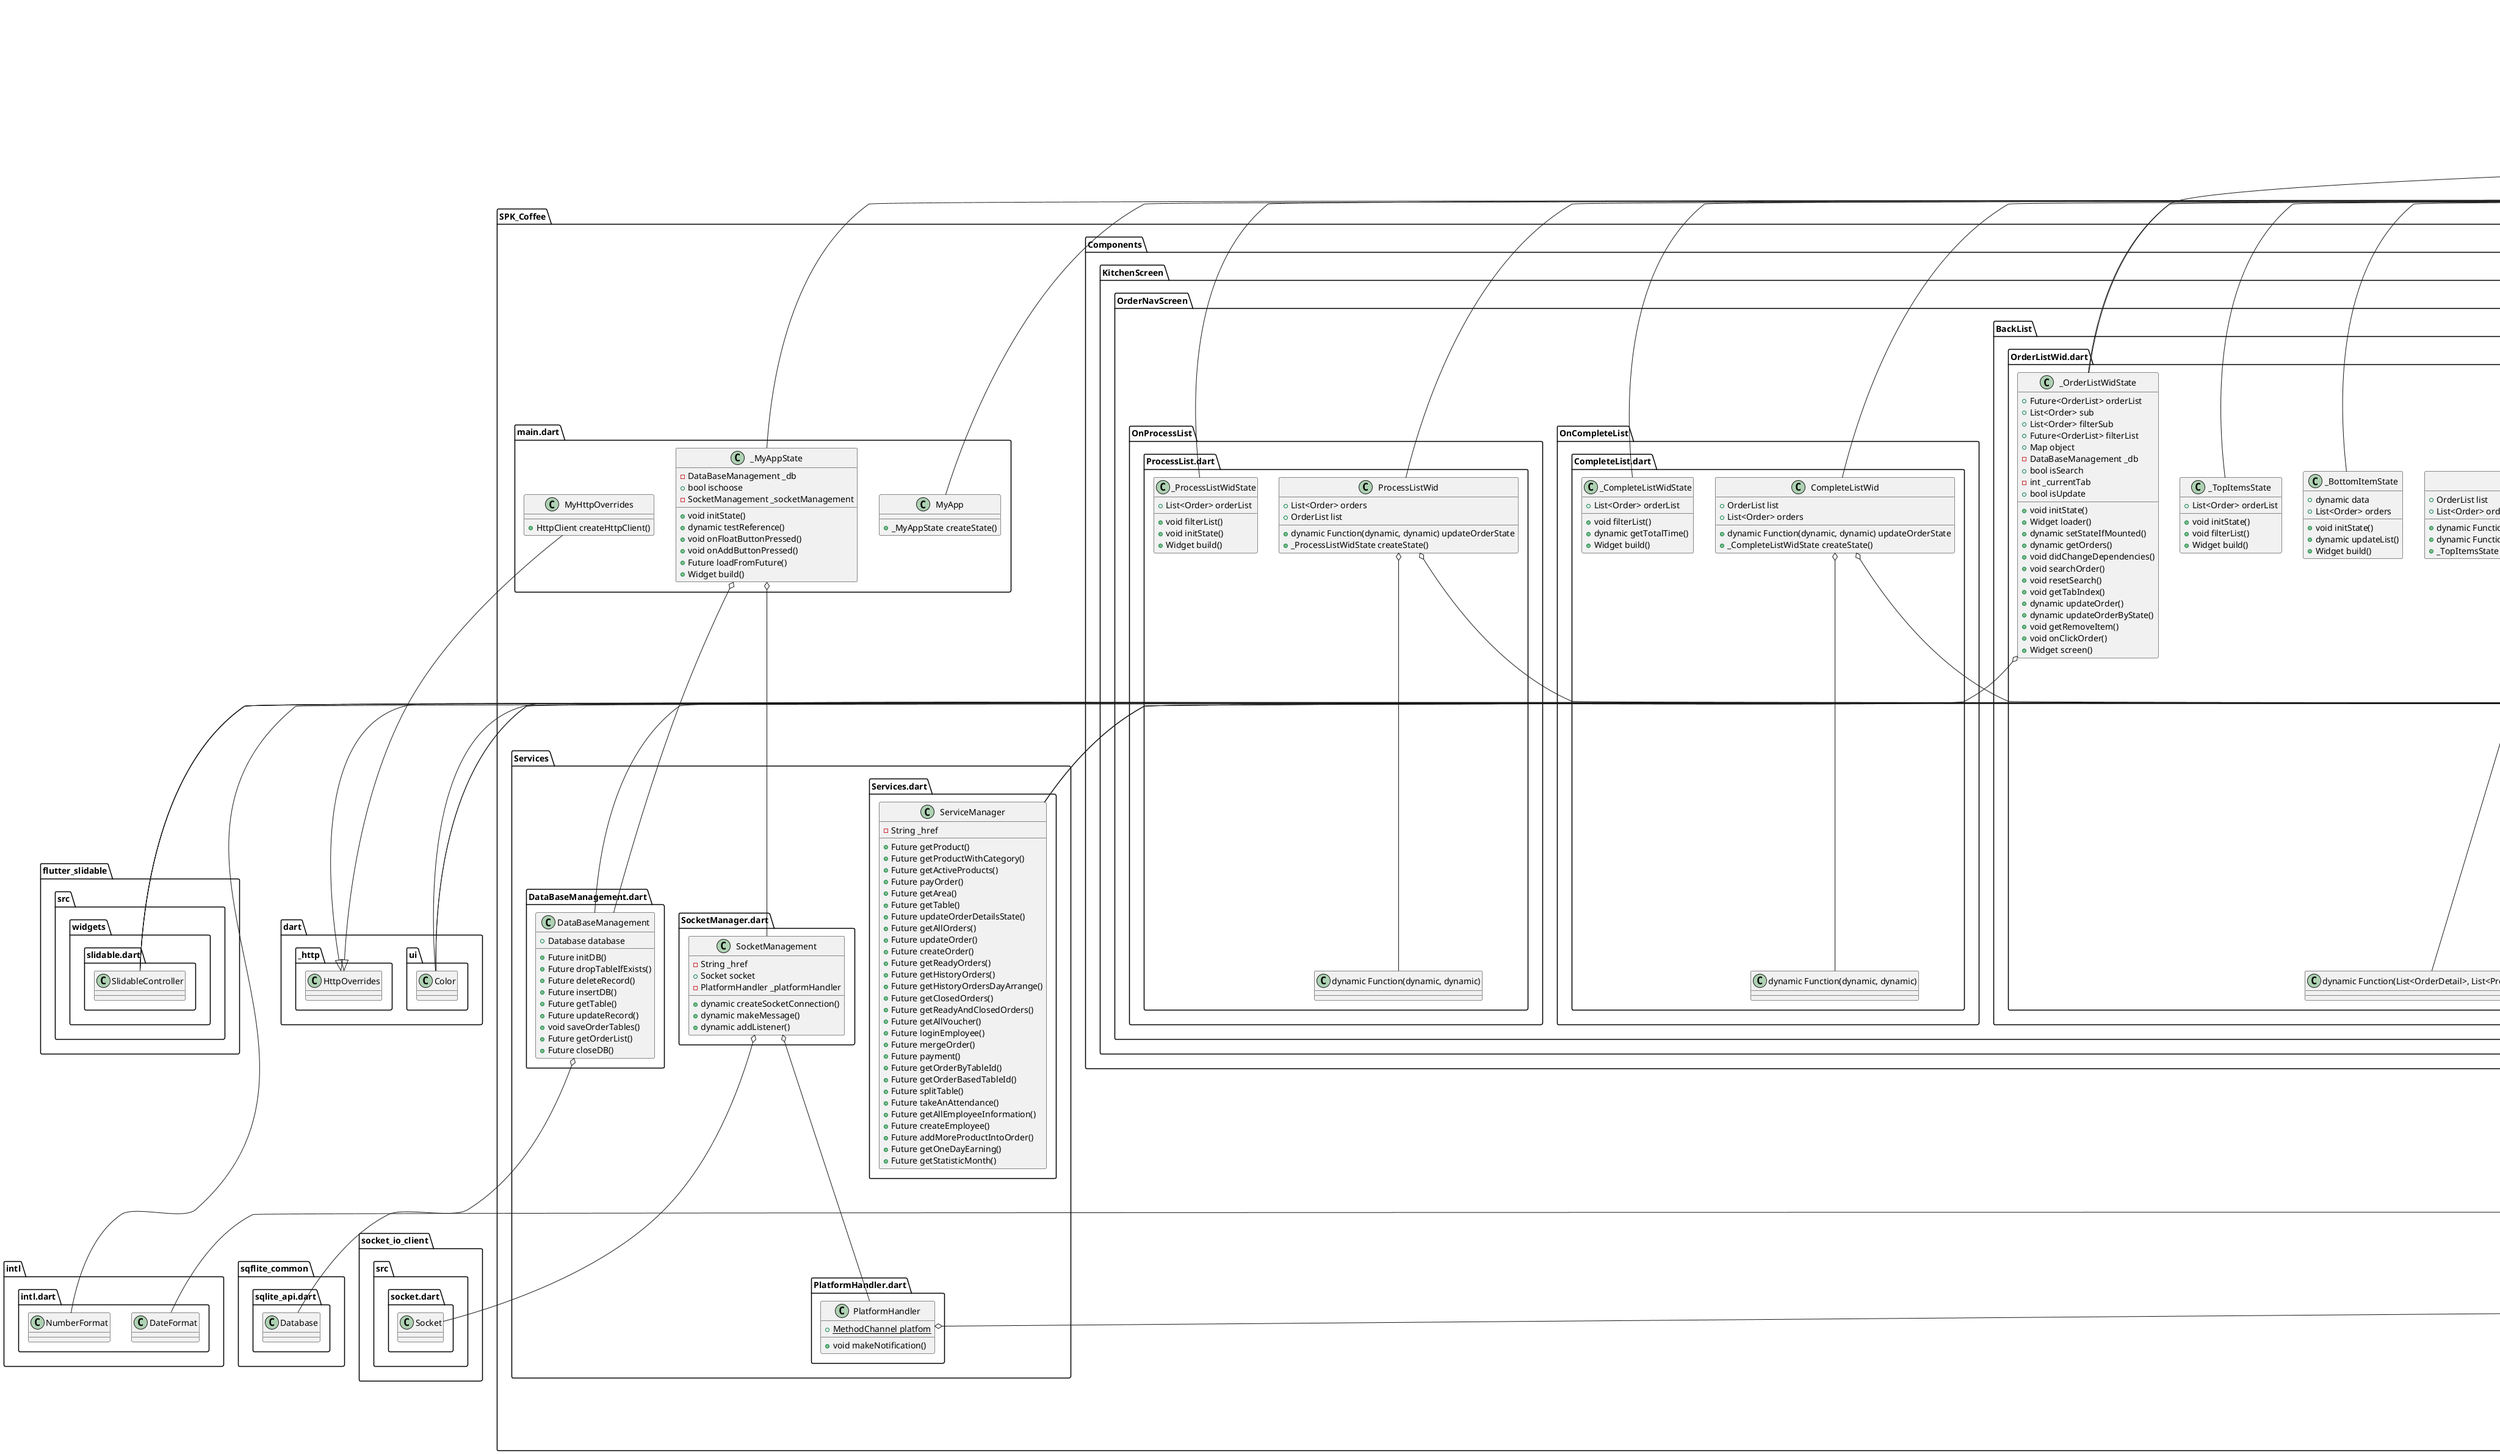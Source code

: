 @startuml
set namespaceSeparator ::

class "SPK_Coffee::Components::Hamberger::Hamberger.dart::Hamberger" {
  +_HambergerState createState()
}

"flutter::src::widgets::framework.dart::StatefulWidget" <|-- "SPK_Coffee::Components::Hamberger::Hamberger.dart::Hamberger"

class "SPK_Coffee::Components::Hamberger::Hamberger.dart::_HambergerState" {
  -Future<SharedPreferences> _prefsaaa
  +bool isTaking
  +Future getName()
  +Widget build()
}

"flutter::src::widgets::framework.dart::State<T>" <|-- "SPK_Coffee::Components::Hamberger::Hamberger.dart::_HambergerState"

class "SPK_Coffee::Components::HomeScreen::DashBoard.dart::DashBoard" {
  +_DashBoardState createState()
}

"flutter::src::widgets::framework.dart::StatefulWidget" <|-- "SPK_Coffee::Components::HomeScreen::DashBoard.dart::DashBoard"

class "SPK_Coffee::Components::HomeScreen::DashBoard.dart::_DashBoardState" {
  +Future getRole()
  +void initState()
  +Widget build()
}

"flutter::src::widgets::framework.dart::State<T>" <|-- "SPK_Coffee::Components::HomeScreen::DashBoard.dart::_DashBoardState"

class "SPK_Coffee::Components::HomeScreen::MainHomeScreen.dart::MainHomeScreen" {
  +Function onFloatButtonPressed
  +Function onAddButtonPressed
  +_MainHomeScreenState createState()
}

"flutter::src::widgets::framework.dart::StatefulWidget" <|-- "SPK_Coffee::Components::HomeScreen::MainHomeScreen.dart::MainHomeScreen"

class "SPK_Coffee::Components::HomeScreen::MainHomeScreen.dart::_MainHomeScreenState" {
  +double height
  +void initState()
  +Widget build()
}

"flutter::src::widgets::framework.dart::State<T>" <|-- "SPK_Coffee::Components::HomeScreen::MainHomeScreen.dart::_MainHomeScreenState"

class "SPK_Coffee::Components::KitchenScreen::DishNavScreen::DishList.dart::DishList" {
  +dynamic Function(Function) getSortScreen
  +_DishListState createState()
}

"SPK_Coffee::Components::KitchenScreen::DishNavScreen::DishList.dart::DishList" o-- "SPK_Coffee::Components::KitchenScreen::DishNavScreen::DishList.dart::dynamic Function(Function)"
"flutter::src::widgets::framework.dart::StatefulWidget" <|-- "SPK_Coffee::Components::KitchenScreen::DishNavScreen::DishList.dart::DishList"

class "SPK_Coffee::Components::KitchenScreen::DishNavScreen::DishList.dart::_DishListState" {
  +SlidableController slidableController
  +bool isSort
  +Future<OrderList> orderList
  +int popUpValue
  +OrderList saveInstanceOrderList
  +List<Widget> title
  +void setProcessState()
  +void getAllOrder()
  +void buildSnackBar()
  +Future changeStateOrderDetails()
  +dynamic changeSortScreen()
  +dynamic setStateIfMounted()
  +void didChangeDependencies()
  +Map getProductNameAndDuration()
  +void initState()
  +Widget loader()
  +Widget customPopMenuBtn()
  +dynamic onSortPressed()
  +Widget screen()
}

"SPK_Coffee::Components::KitchenScreen::DishNavScreen::DishList.dart::_DishListState" o-- "flutter_slidable::src::widgets::slidable.dart::SlidableController"
"SPK_Coffee::Components::KitchenScreen::DishNavScreen::DishList.dart::_DishListState" o-- "SPK_Coffee::Models::OrderList.dart::OrderList"
"flutter::src::widgets::framework.dart::State<T>" <|-- "SPK_Coffee::Components::KitchenScreen::DishNavScreen::DishList.dart::_DishListState"
"screen_loader::screen_loader.dart::ScreenLoader<T>" <|-- "SPK_Coffee::Components::KitchenScreen::DishNavScreen::DishList.dart::_DishListState"

class "SPK_Coffee::Components::KitchenScreen::DishNavScreen::DishList.dart::OrderDtProWid" {
  +SlidableController slidableController
  +Order order
  +Map productInfo
  +int index
  +dynamic Function(dynamic, dynamic) changeStateOrderDetails
  +dynamic totalProcessTime
  +_OrderDtProWidState createState()
}

"SPK_Coffee::Components::KitchenScreen::DishNavScreen::DishList.dart::OrderDtProWid" o-- "flutter_slidable::src::widgets::slidable.dart::SlidableController"
"SPK_Coffee::Components::KitchenScreen::DishNavScreen::DishList.dart::OrderDtProWid" o-- "SPK_Coffee::Models::Order.dart::Order"
"SPK_Coffee::Components::KitchenScreen::DishNavScreen::DishList.dart::OrderDtProWid" o-- "SPK_Coffee::Components::KitchenScreen::DishNavScreen::DishList.dart::dynamic Function(dynamic, dynamic)"
"flutter::src::widgets::framework.dart::StatefulWidget" <|-- "SPK_Coffee::Components::KitchenScreen::DishNavScreen::DishList.dart::OrderDtProWid"

class "SPK_Coffee::Components::KitchenScreen::DishNavScreen::DishList.dart::_OrderDtProWidState" {
  +Color processColors
  +void initState()
  +Widget build()
}

"SPK_Coffee::Components::KitchenScreen::DishNavScreen::DishList.dart::_OrderDtProWidState" o-- "dart::ui::Color"
"flutter::src::widgets::framework.dart::State<T>" <|-- "SPK_Coffee::Components::KitchenScreen::DishNavScreen::DishList.dart::_OrderDtProWidState"

class "SPK_Coffee::Components::KitchenScreen::DishNavScreen::Sorts::SortByDuration.dart::DurationSortWid" {
  +List<Order> orders
  +OrderList orderList
  +dynamic Function(dynamic, dynamic) changeStateOrderDetails
  +dynamic Function(OrderList, dynamic) getProductNameAndDuration
  +_DurationSortWidState createState()
}

"SPK_Coffee::Components::KitchenScreen::DishNavScreen::Sorts::SortByDuration.dart::DurationSortWid" o-- "SPK_Coffee::Models::OrderList.dart::OrderList"
"SPK_Coffee::Components::KitchenScreen::DishNavScreen::Sorts::SortByDuration.dart::DurationSortWid" o-- "SPK_Coffee::Components::KitchenScreen::DishNavScreen::Sorts::SortByDuration.dart::dynamic Function(dynamic, dynamic)"
"SPK_Coffee::Components::KitchenScreen::DishNavScreen::Sorts::SortByDuration.dart::DurationSortWid" o-- "SPK_Coffee::Components::KitchenScreen::DishNavScreen::Sorts::SortByDuration.dart::dynamic Function(OrderList, dynamic)"
"flutter::src::widgets::framework.dart::StatefulWidget" <|-- "SPK_Coffee::Components::KitchenScreen::DishNavScreen::Sorts::SortByDuration.dart::DurationSortWid"

class "SPK_Coffee::Components::KitchenScreen::DishNavScreen::Sorts::SortByDuration.dart::_DurationSortWidState" {
  +SlidableController slidableController
  +OrderList orderList
  +List<Order> orders
  +List<OrderDetail> details
  +List<Map> fullOrderInfList
  +void initState()
  +void autoSortDuration()
  +Widget screen()
}

"SPK_Coffee::Components::KitchenScreen::DishNavScreen::Sorts::SortByDuration.dart::_DurationSortWidState" o-- "flutter_slidable::src::widgets::slidable.dart::SlidableController"
"SPK_Coffee::Components::KitchenScreen::DishNavScreen::Sorts::SortByDuration.dart::_DurationSortWidState" o-- "SPK_Coffee::Models::OrderList.dart::OrderList"
"flutter::src::widgets::framework.dart::State<T>" <|-- "SPK_Coffee::Components::KitchenScreen::DishNavScreen::Sorts::SortByDuration.dart::_DurationSortWidState"
"screen_loader::screen_loader.dart::ScreenLoader<T>" <|-- "SPK_Coffee::Components::KitchenScreen::DishNavScreen::Sorts::SortByDuration.dart::_DurationSortWidState"

class "SPK_Coffee::Components::KitchenScreen::DishNavScreen::Sorts::SortByDuration.dart::OnlyDetailProductWid" {
  +int index
  +Map productInfo
  +OrderDetail detail
  +SlidableController slidableController
  +dynamic Function(dynamic, dynamic) changeStateOrderDetails
  +dynamic totalProcessTime
  +_OnlyDetailProductWidState createState()
}

"SPK_Coffee::Components::KitchenScreen::DishNavScreen::Sorts::SortByDuration.dart::OnlyDetailProductWid" o-- "SPK_Coffee::Models::OrderDetail.dart::OrderDetail"
"SPK_Coffee::Components::KitchenScreen::DishNavScreen::Sorts::SortByDuration.dart::OnlyDetailProductWid" o-- "flutter_slidable::src::widgets::slidable.dart::SlidableController"
"SPK_Coffee::Components::KitchenScreen::DishNavScreen::Sorts::SortByDuration.dart::OnlyDetailProductWid" o-- "SPK_Coffee::Components::KitchenScreen::DishNavScreen::Sorts::SortByDuration.dart::dynamic Function(dynamic, dynamic)"
"flutter::src::widgets::framework.dart::StatefulWidget" <|-- "SPK_Coffee::Components::KitchenScreen::DishNavScreen::Sorts::SortByDuration.dart::OnlyDetailProductWid"

class "SPK_Coffee::Components::KitchenScreen::DishNavScreen::Sorts::SortByDuration.dart::_OnlyDetailProductWidState" {
  +Color processColors
  +void initState()
  +Widget build()
}

"SPK_Coffee::Components::KitchenScreen::DishNavScreen::Sorts::SortByDuration.dart::_OnlyDetailProductWidState" o-- "dart::ui::Color"
"flutter::src::widgets::framework.dart::State<T>" <|-- "SPK_Coffee::Components::KitchenScreen::DishNavScreen::Sorts::SortByDuration.dart::_OnlyDetailProductWidState"

class "SPK_Coffee::Components::KitchenScreen::MainKitChenScreen.dart::MainKitchenScreen" {
  +_MainKitchenScreenState createState()
}

"flutter::src::widgets::framework.dart::StatefulWidget" <|-- "SPK_Coffee::Components::KitchenScreen::MainKitChenScreen.dart::MainKitchenScreen"

class "SPK_Coffee::Components::KitchenScreen::MainKitChenScreen.dart::_MainKitchenScreenState" {
  +List titles
  +bool isSearch
  +bool sortMode
  +int currentTitle
  +int currPage
  +OrderList orderList
  -Widget _page
  +null getSortScreen()
  +Widget loader()
  +dynamic getFullOrder()
  +void initState()
  +Widget searchBox()
  -void _handleNavigationChange()
  +Widget screen()
}

"SPK_Coffee::Components::KitchenScreen::MainKitChenScreen.dart::_MainKitchenScreenState" o-- "SPK_Coffee::Models::OrderList.dart::OrderList"
"SPK_Coffee::Components::KitchenScreen::MainKitChenScreen.dart::_MainKitchenScreenState" o-- "flutter::src::widgets::framework.dart::Widget"
"flutter::src::widgets::framework.dart::State<T>" <|-- "SPK_Coffee::Components::KitchenScreen::MainKitChenScreen.dart::_MainKitchenScreenState"
"screen_loader::screen_loader.dart::ScreenLoader<T>" <|-- "SPK_Coffee::Components::KitchenScreen::MainKitChenScreen.dart::_MainKitchenScreenState"

class "SPK_Coffee::Components::KitchenScreen::OrderNavScreen::BackList::OrderDetail.dart::OrderDetailWid" {
  +OrderDetail detail
  +List<ProductsInfo> productsInfo
  +dynamic getProductInfo()
  +Widget build()
}

"SPK_Coffee::Components::KitchenScreen::OrderNavScreen::BackList::OrderDetail.dart::OrderDetailWid" o-- "SPK_Coffee::Models::OrderDetail.dart::OrderDetail"
"flutter::src::widgets::framework.dart::StatelessWidget" <|-- "SPK_Coffee::Components::KitchenScreen::OrderNavScreen::BackList::OrderDetail.dart::OrderDetailWid"

class "SPK_Coffee::Components::KitchenScreen::OrderNavScreen::BackList::OrderItem.dart::OrderItem" {
  +Order details
  +OrderTable orderTable
  +List<ProductsInfo> productInfo
  +dynamic Function(List<OrderDetail>, List<ProductsInfo>) popDetails
  +dynamic Function(Order) getRemoveItem
  +_OrderItemState createState()
}

"SPK_Coffee::Components::KitchenScreen::OrderNavScreen::BackList::OrderItem.dart::OrderItem" o-- "SPK_Coffee::Models::Order.dart::Order"
"SPK_Coffee::Components::KitchenScreen::OrderNavScreen::BackList::OrderItem.dart::OrderItem" o-- "SPK_Coffee::Models::Order.dart::OrderTable"
"SPK_Coffee::Components::KitchenScreen::OrderNavScreen::BackList::OrderItem.dart::OrderItem" o-- "SPK_Coffee::Components::KitchenScreen::OrderNavScreen::BackList::OrderItem.dart::dynamic Function(List<OrderDetail>, List<ProductsInfo>)"
"SPK_Coffee::Components::KitchenScreen::OrderNavScreen::BackList::OrderItem.dart::OrderItem" o-- "SPK_Coffee::Components::KitchenScreen::OrderNavScreen::BackList::OrderItem.dart::dynamic Function(Order)"
"flutter::src::widgets::framework.dart::StatefulWidget" <|-- "SPK_Coffee::Components::KitchenScreen::OrderNavScreen::BackList::OrderItem.dart::OrderItem"

class "SPK_Coffee::Components::KitchenScreen::OrderNavScreen::BackList::OrderItem.dart::_OrderItemState" {
  -bool _isHaveTable
  +void initState()
  +Widget build()
}

"flutter::src::widgets::framework.dart::State<T>" <|-- "SPK_Coffee::Components::KitchenScreen::OrderNavScreen::BackList::OrderItem.dart::_OrderItemState"

class "SPK_Coffee::Components::KitchenScreen::OrderNavScreen::BackList::OrderListWid.dart::OrderListWid" {
  +_OrderListWidState createState()
}

"flutter::src::widgets::framework.dart::StatefulWidget" <|-- "SPK_Coffee::Components::KitchenScreen::OrderNavScreen::BackList::OrderListWid.dart::OrderListWid"

class "SPK_Coffee::Components::KitchenScreen::OrderNavScreen::BackList::OrderListWid.dart::_OrderListWidState" {
  +Future<OrderList> orderList
  +List<Order> sub
  +List<Order> filterSub
  +Future<OrderList> filterList
  +Map object
  -DataBaseManagement _db
  +bool isSearch
  -int _currentTab
  +bool isUpdate
  +void initState()
  +Widget loader()
  +dynamic setStateIfMounted()
  +dynamic getOrders()
  +void didChangeDependencies()
  +void searchOrder()
  +void resetSearch()
  +void getTabIndex()
  +dynamic updateOrder()
  +dynamic updateOrderByState()
  +void getRemoveItem()
  +void onClickOrder()
  +Widget screen()
}

"SPK_Coffee::Components::KitchenScreen::OrderNavScreen::BackList::OrderListWid.dart::_OrderListWidState" o-- "SPK_Coffee::Services::DataBaseManagement.dart::DataBaseManagement"
"flutter::src::widgets::framework.dart::State<T>" <|-- "SPK_Coffee::Components::KitchenScreen::OrderNavScreen::BackList::OrderListWid.dart::_OrderListWidState"
"screen_loader::screen_loader.dart::ScreenLoader<T>" <|-- "SPK_Coffee::Components::KitchenScreen::OrderNavScreen::BackList::OrderListWid.dart::_OrderListWidState"

class "SPK_Coffee::Components::KitchenScreen::OrderNavScreen::BackList::OrderListWid.dart::TopItems" {
  +OrderList list
  +List<Order> orders
  +dynamic Function(Order) getRemoveItem
  +dynamic Function(List<OrderDetail>, List<ProductsInfo>) popDetails
  +_TopItemsState createState()
}

"SPK_Coffee::Components::KitchenScreen::OrderNavScreen::BackList::OrderListWid.dart::TopItems" o-- "SPK_Coffee::Models::OrderList.dart::OrderList"
"SPK_Coffee::Components::KitchenScreen::OrderNavScreen::BackList::OrderListWid.dart::TopItems" o-- "SPK_Coffee::Components::KitchenScreen::OrderNavScreen::BackList::OrderListWid.dart::dynamic Function(Order)"
"SPK_Coffee::Components::KitchenScreen::OrderNavScreen::BackList::OrderListWid.dart::TopItems" o-- "SPK_Coffee::Components::KitchenScreen::OrderNavScreen::BackList::OrderListWid.dart::dynamic Function(List<OrderDetail>, List<ProductsInfo>)"
"flutter::src::widgets::framework.dart::StatefulWidget" <|-- "SPK_Coffee::Components::KitchenScreen::OrderNavScreen::BackList::OrderListWid.dart::TopItems"

class "SPK_Coffee::Components::KitchenScreen::OrderNavScreen::BackList::OrderListWid.dart::_TopItemsState" {
  +List<Order> orderList
  +void initState()
  +void filterList()
  +Widget build()
}

"flutter::src::widgets::framework.dart::State<T>" <|-- "SPK_Coffee::Components::KitchenScreen::OrderNavScreen::BackList::OrderListWid.dart::_TopItemsState"

class "SPK_Coffee::Components::KitchenScreen::OrderNavScreen::BackList::OrderListWid.dart::BottomItem" {
  +dynamic Function(int) getTabIndex
  +OrderList orderList
  +List<Order> orders
  +dynamic Function(dynamic, dynamic) updateOrderState
  +_BottomItemState createState()
}

"SPK_Coffee::Components::KitchenScreen::OrderNavScreen::BackList::OrderListWid.dart::BottomItem" o-- "SPK_Coffee::Components::KitchenScreen::OrderNavScreen::BackList::OrderListWid.dart::dynamic Function(int)"
"SPK_Coffee::Components::KitchenScreen::OrderNavScreen::BackList::OrderListWid.dart::BottomItem" o-- "SPK_Coffee::Models::OrderList.dart::OrderList"
"SPK_Coffee::Components::KitchenScreen::OrderNavScreen::BackList::OrderListWid.dart::BottomItem" o-- "SPK_Coffee::Components::KitchenScreen::OrderNavScreen::BackList::OrderListWid.dart::dynamic Function(dynamic, dynamic)"
"flutter::src::widgets::framework.dart::StatefulWidget" <|-- "SPK_Coffee::Components::KitchenScreen::OrderNavScreen::BackList::OrderListWid.dart::BottomItem"

class "SPK_Coffee::Components::KitchenScreen::OrderNavScreen::BackList::OrderListWid.dart::_BottomItemState" {
  +dynamic data
  +List<Order> orders
  +void initState()
  +dynamic updateList()
  +Widget build()
}

"flutter::src::widgets::framework.dart::State<T>" <|-- "SPK_Coffee::Components::KitchenScreen::OrderNavScreen::BackList::OrderListWid.dart::_BottomItemState"

class "SPK_Coffee::Components::KitchenScreen::OrderNavScreen::OnCompleteList::CompleteList.dart::CompleteListWid" {
  +OrderList list
  +List<Order> orders
  +dynamic Function(dynamic, dynamic) updateOrderState
  +_CompleteListWidState createState()
}

"SPK_Coffee::Components::KitchenScreen::OrderNavScreen::OnCompleteList::CompleteList.dart::CompleteListWid" o-- "SPK_Coffee::Models::OrderList.dart::OrderList"
"SPK_Coffee::Components::KitchenScreen::OrderNavScreen::OnCompleteList::CompleteList.dart::CompleteListWid" o-- "SPK_Coffee::Components::KitchenScreen::OrderNavScreen::OnCompleteList::CompleteList.dart::dynamic Function(dynamic, dynamic)"
"flutter::src::widgets::framework.dart::StatefulWidget" <|-- "SPK_Coffee::Components::KitchenScreen::OrderNavScreen::OnCompleteList::CompleteList.dart::CompleteListWid"

class "SPK_Coffee::Components::KitchenScreen::OrderNavScreen::OnCompleteList::CompleteList.dart::_CompleteListWidState" {
  +List<Order> orderList
  +void filterList()
  +dynamic getTotalTime()
  +Widget build()
}

"flutter::src::widgets::framework.dart::State<T>" <|-- "SPK_Coffee::Components::KitchenScreen::OrderNavScreen::OnCompleteList::CompleteList.dart::_CompleteListWidState"

class "SPK_Coffee::Components::KitchenScreen::OrderNavScreen::OnProcessList::ProcessList.dart::ProcessListWid" {
  +List<Order> orders
  +OrderList list
  +dynamic Function(dynamic, dynamic) updateOrderState
  +_ProcessListWidState createState()
}

"SPK_Coffee::Components::KitchenScreen::OrderNavScreen::OnProcessList::ProcessList.dart::ProcessListWid" o-- "SPK_Coffee::Models::OrderList.dart::OrderList"
"SPK_Coffee::Components::KitchenScreen::OrderNavScreen::OnProcessList::ProcessList.dart::ProcessListWid" o-- "SPK_Coffee::Components::KitchenScreen::OrderNavScreen::OnProcessList::ProcessList.dart::dynamic Function(dynamic, dynamic)"
"flutter::src::widgets::framework.dart::StatefulWidget" <|-- "SPK_Coffee::Components::KitchenScreen::OrderNavScreen::OnProcessList::ProcessList.dart::ProcessListWid"

class "SPK_Coffee::Components::KitchenScreen::OrderNavScreen::OnProcessList::ProcessList.dart::_ProcessListWidState" {
  +List<Order> orderList
  +void filterList()
  +void initState()
  +Widget build()
}

"flutter::src::widgets::framework.dart::State<T>" <|-- "SPK_Coffee::Components::KitchenScreen::OrderNavScreen::OnProcessList::ProcessList.dart::_ProcessListWidState"

class "SPK_Coffee::Components::LoginScreen::Background.dart::Background" {
  +_BackgroundState createState()
}

"flutter::src::widgets::framework.dart::StatefulWidget" <|-- "SPK_Coffee::Components::LoginScreen::Background.dart::Background"

class "SPK_Coffee::Components::LoginScreen::Background.dart::_BackgroundState" {
  +Widget build()
}

"flutter::src::widgets::framework.dart::State<T>" <|-- "SPK_Coffee::Components::LoginScreen::Background.dart::_BackgroundState"

class "SPK_Coffee::Components::LoginScreen::Background.dart::WavyHeader" {
  +Widget build()
}

"flutter::src::widgets::framework.dart::StatelessWidget" <|-- "SPK_Coffee::Components::LoginScreen::Background.dart::WavyHeader"

class "SPK_Coffee::Components::LoginScreen::Background.dart::WavyFooter" {
  +Widget build()
}

"flutter::src::widgets::framework.dart::StatelessWidget" <|-- "SPK_Coffee::Components::LoginScreen::Background.dart::WavyFooter"

class "SPK_Coffee::Components::LoginScreen::Background.dart::CirclePink" {
  +Widget build()
}

"flutter::src::widgets::framework.dart::StatelessWidget" <|-- "SPK_Coffee::Components::LoginScreen::Background.dart::CirclePink"

class "SPK_Coffee::Components::LoginScreen::Background.dart::CircleYellow" {
  +Widget build()
}

"flutter::src::widgets::framework.dart::StatelessWidget" <|-- "SPK_Coffee::Components::LoginScreen::Background.dart::CircleYellow"

class "SPK_Coffee::Components::LoginScreen::Background.dart::TopWaveClipper" {
  +Path getClip()
  +bool shouldReclip()
}

"flutter::src::rendering::proxy_box.dart::CustomClipper<T>" <|-- "SPK_Coffee::Components::LoginScreen::Background.dart::TopWaveClipper"

class "SPK_Coffee::Components::LoginScreen::Background.dart::FooterWaveClipper" {
  +Path getClip()
  +bool shouldReclip()
}

"flutter::src::rendering::proxy_box.dart::CustomClipper<T>" <|-- "SPK_Coffee::Components::LoginScreen::Background.dart::FooterWaveClipper"

class "SPK_Coffee::Components::LoginScreen::Background.dart::YellowCircleClipper" {
  +Rect getClip()
  +bool shouldReclip()
}

"flutter::src::rendering::proxy_box.dart::CustomClipper<T>" <|-- "SPK_Coffee::Components::LoginScreen::Background.dart::YellowCircleClipper"

class "SPK_Coffee::Components::LoginScreen::LoginScreen.dart::LoginScreen" {
  +dynamic title
  +_LoginScreenState createState()
}

"flutter::src::widgets::framework.dart::StatefulWidget" <|-- "SPK_Coffee::Components::LoginScreen::LoginScreen.dart::LoginScreen"

class "SPK_Coffee::Components::LoginScreen::LoginScreen.dart::_LoginScreenState" {
  +Widget build()
}

"flutter::src::widgets::framework.dart::State<T>" <|-- "SPK_Coffee::Components::LoginScreen::LoginScreen.dart::_LoginScreenState"

class "SPK_Coffee::Components::LoginScreen::LoginUi.dart::Login" {
  +_LoginState createState()
}

"flutter::src::widgets::framework.dart::StatefulWidget" <|-- "SPK_Coffee::Components::LoginScreen::LoginUi.dart::Login"

class "SPK_Coffee::Components::LoginScreen::LoginUi.dart::_LoginState" {
  +TextEditingController userName
  +TextEditingController passWord
  +Widget build()
}

"SPK_Coffee::Components::LoginScreen::LoginUi.dart::_LoginState" o-- "flutter::src::widgets::editable_text.dart::TextEditingController"
"flutter::src::widgets::framework.dart::State<T>" <|-- "SPK_Coffee::Components::LoginScreen::LoginUi.dart::_LoginState"

class "SPK_Coffee::Components::Manage::EmployeeListView.dart::EmployeeListView" {
  +_EmployeeListViewState createState()
}

"flutter::src::widgets::framework.dart::StatefulWidget" <|-- "SPK_Coffee::Components::Manage::EmployeeListView.dart::EmployeeListView"

class "SPK_Coffee::Components::Manage::EmployeeListView.dart::_EmployeeListViewState" {
  +Future getAllEmployeeInformation()
  +void initState()
  +Widget build()
}

"flutter::src::widgets::framework.dart::State<T>" <|-- "SPK_Coffee::Components::Manage::EmployeeListView.dart::_EmployeeListViewState"

class "SPK_Coffee::Components::Manage::EmployeeUI.dart::Employee" {
  +EmployeeInfo employeeInfo
  +Widget build()
}

"SPK_Coffee::Components::Manage::EmployeeUI.dart::Employee" o-- "SPK_Coffee::Models::ImployeeInformation.dart::EmployeeInfo"
"flutter::src::widgets::framework.dart::StatelessWidget" <|-- "SPK_Coffee::Components::Manage::EmployeeUI.dart::Employee"

class "SPK_Coffee::Components::Manage::ManageUserScreen.dart::ManageUserScreen" {
  +_ManageUserScreenState createState()
}

"flutter::src::widgets::framework.dart::StatefulWidget" <|-- "SPK_Coffee::Components::Manage::ManageUserScreen.dart::ManageUserScreen"

class "SPK_Coffee::Components::Manage::ManageUserScreen.dart::_ManageUserScreenState" {
  +Widget build()
}

"flutter::src::widgets::framework.dart::State<T>" <|-- "SPK_Coffee::Components::Manage::ManageUserScreen.dart::_ManageUserScreenState"

class "SPK_Coffee::Components::ServiceScreen::AreaScreen::AreaScreen.dart::MainServiceScreen" {
  +_MainServiceScreenState createState()
}

"flutter::src::widgets::framework.dart::StatefulWidget" <|-- "SPK_Coffee::Components::ServiceScreen::AreaScreen::AreaScreen.dart::MainServiceScreen"

class "SPK_Coffee::Components::ServiceScreen::AreaScreen::AreaScreen.dart::_MainServiceScreenState" {
  -ServiceManager _serviceManager
  +SeedData seedData
  -Future<List<CoffeeTable>> _tables
  -Future<List<Area>> _areas
  -Future<Order> _order
  -Animation<double> _animation
  -AnimationController _animationController
  +int seleteProductToMerge
  +bool isClickMenu
  +bool isMerge
  +bool isSplit
  +List<int> listTableToMerge
  +List getOrderOnTableCore
  +int tableCounter
  +bool isChange
  +int chooseArea
  +void initState()
  +Future getTable()
  +Future updatePropTable()
  +void setStateWhenHaveOrder()
  +void setStateArea()
  +Widget build()
}

"SPK_Coffee::Components::ServiceScreen::AreaScreen::AreaScreen.dart::_MainServiceScreenState" o-- "SPK_Coffee::Services::Services.dart::ServiceManager"
"SPK_Coffee::Components::ServiceScreen::AreaScreen::AreaScreen.dart::_MainServiceScreenState" o-- "SPK_Coffee::SeedData::Data.dart::SeedData"
"SPK_Coffee::Components::ServiceScreen::AreaScreen::AreaScreen.dart::_MainServiceScreenState" o-- "flutter::src::animation::animation.dart::Animation<double>"
"SPK_Coffee::Components::ServiceScreen::AreaScreen::AreaScreen.dart::_MainServiceScreenState" o-- "flutter::src::animation::animation_controller.dart::AnimationController"
"flutter::src::widgets::framework.dart::State<T>" <|-- "SPK_Coffee::Components::ServiceScreen::AreaScreen::AreaScreen.dart::_MainServiceScreenState"
"flutter::src::widgets::ticker_provider.dart::SingleTickerProviderStateMixin<T>" <|-- "SPK_Coffee::Components::ServiceScreen::AreaScreen::AreaScreen.dart::_MainServiceScreenState"

class "SPK_Coffee::Components::ServiceScreen::AreaScreen::TableComponent.dart::TableComponent" {
  +Future<List<CoffeeTable>> tables
  +List<int> listTableToMerge
  +int chooseArea
  +bool isMerge
  +Function setStateWhenHaveOrder
  +List getOrderOnTableCore
  +int tableCounter
  +bool isSplit
  +_TableComponentState createState()
}

"flutter::src::widgets::framework.dart::StatefulWidget" <|-- "SPK_Coffee::Components::ServiceScreen::AreaScreen::TableComponent.dart::TableComponent"

class "SPK_Coffee::Components::ServiceScreen::AreaScreen::TableComponent.dart::_TableComponentState" {
  +void setSateCounter()
  +Future getOrder()
  +Widget build()
}

"flutter::src::widgets::framework.dart::State<T>" <|-- "SPK_Coffee::Components::ServiceScreen::AreaScreen::TableComponent.dart::_TableComponentState"

class "SPK_Coffee::Components::ServiceScreen::AreaScreen::TableComponent.dart::TableWiget" {
  +CoffeeTable tableCoffee
  +int chooseArea
  +bool isMerge
  +Function function
  +int counter
  +List getOrderOnTableCore
  +bool isSplit
  +List<int> listTableToMerge
  +Function setStateWhenHaveOrder
  +_TableWigetState createState()
}

"SPK_Coffee::Components::ServiceScreen::AreaScreen::TableComponent.dart::TableWiget" o-- "SPK_Coffee::Models::CoffeeTable.dart::CoffeeTable"
"flutter::src::widgets::framework.dart::StatefulWidget" <|-- "SPK_Coffee::Components::ServiceScreen::AreaScreen::TableComponent.dart::TableWiget"

class "SPK_Coffee::Components::ServiceScreen::AreaScreen::TableComponent.dart::_TableWigetState" {
  -ServiceManager _serviceManager
  +Future<Order> order
  +bool selectedToMerge
  +bool tableMergeCore
  +bool selecttedSplit
  +void initState()
  +Widget build()
}

"SPK_Coffee::Components::ServiceScreen::AreaScreen::TableComponent.dart::_TableWigetState" o-- "SPK_Coffee::Services::Services.dart::ServiceManager"
"flutter::src::widgets::framework.dart::State<T>" <|-- "SPK_Coffee::Components::ServiceScreen::AreaScreen::TableComponent.dart::_TableWigetState"

class "SPK_Coffee::Components::ServiceScreen::OrderScreen::OrderScreen.dart::OrderScreen" {
  +dynamic orderId
  +CoffeeTable table
  +Function setStateWhenHaveOrder
  +_OrderScreenState createState()
}

"SPK_Coffee::Components::ServiceScreen::OrderScreen::OrderScreen.dart::OrderScreen" o-- "SPK_Coffee::Models::CoffeeTable.dart::CoffeeTable"
"flutter::src::widgets::framework.dart::StatefulWidget" <|-- "SPK_Coffee::Components::ServiceScreen::OrderScreen::OrderScreen.dart::OrderScreen"

class "SPK_Coffee::Components::ServiceScreen::OrderScreen::OrderScreen.dart::_OrderScreenState" {
  +bool isUpdateInCart
  +Future<Category> futureGetCategory
  +Future<ListProduct> listProductJson
  +TabController tabController
  +List<Products> listProduct
  +bool haveOrder
  +bool isOpenCart
  +bool isSearch
  +List<Products> listProductToSearch
  -Future<SharedPreferences> _prefs
  +TextEditingController searchProduct
  +bool isEmpty
  +bool isAddMoreProduct
  +int counter
  +ServiceManager serviceManager
  +void addOrderedProduct()
  -void _incrementCounter()
  -void _decrementCounter()
  +void updateAmountProduct()
  +void initState()
  +Widget build()
}

"SPK_Coffee::Components::ServiceScreen::OrderScreen::OrderScreen.dart::_OrderScreenState" o-- "flutter::src::material::tab_controller.dart::TabController"
"SPK_Coffee::Components::ServiceScreen::OrderScreen::OrderScreen.dart::_OrderScreenState" o-- "flutter::src::widgets::editable_text.dart::TextEditingController"
"SPK_Coffee::Components::ServiceScreen::OrderScreen::OrderScreen.dart::_OrderScreenState" o-- "SPK_Coffee::Services::Services.dart::ServiceManager"
"flutter::src::widgets::framework.dart::State<T>" <|-- "SPK_Coffee::Components::ServiceScreen::OrderScreen::OrderScreen.dart::_OrderScreenState"
"flutter::src::widgets::ticker_provider.dart::SingleTickerProviderStateMixin<T>" <|-- "SPK_Coffee::Components::ServiceScreen::OrderScreen::OrderScreen.dart::_OrderScreenState"

class "SPK_Coffee::Components::ServiceScreen::OrderScreen::ProductComponent.dart::ProductComponent" {
  +Products products
  +Function incrementCounter
  +Function decrementCounter
  +Function addProductToCart
  +dynamic isUpdateInCart
  +_ProductComponentState createState()
}

"SPK_Coffee::Components::ServiceScreen::OrderScreen::ProductComponent.dart::ProductComponent" o-- "SPK_Coffee::Models::Product.dart::Products"
"flutter::src::widgets::framework.dart::StatefulWidget" <|-- "SPK_Coffee::Components::ServiceScreen::OrderScreen::ProductComponent.dart::ProductComponent"

class "SPK_Coffee::Components::ServiceScreen::OrderScreen::ProductComponent.dart::_ProductComponentState" {
  +int productCounter
  +Products product
  +NumberFormat formatter
  +Widget build()
}

"SPK_Coffee::Components::ServiceScreen::OrderScreen::ProductComponent.dart::_ProductComponentState" o-- "SPK_Coffee::Models::Product.dart::Products"
"SPK_Coffee::Components::ServiceScreen::OrderScreen::ProductComponent.dart::_ProductComponentState" o-- "intl::intl.dart::NumberFormat"
"flutter::src::widgets::framework.dart::State<T>" <|-- "SPK_Coffee::Components::ServiceScreen::OrderScreen::ProductComponent.dart::_ProductComponentState"

class "SPK_Coffee::Components::ServiceScreen::OrderScreen::ProductInCartScreen.dart::ProductInCartScreen" {
  +CoffeeTable table
  +List<Products> listProduct
  +Function addProductToCart
  +Function setStateWhenHaveOrder
  +bool haveOrder
  +_ProductInCartScreenState createState()
}

"SPK_Coffee::Components::ServiceScreen::OrderScreen::ProductInCartScreen.dart::ProductInCartScreen" o-- "SPK_Coffee::Models::CoffeeTable.dart::CoffeeTable"
"flutter::src::widgets::framework.dart::StatefulWidget" <|-- "SPK_Coffee::Components::ServiceScreen::OrderScreen::ProductInCartScreen.dart::ProductInCartScreen"

class "SPK_Coffee::Components::ServiceScreen::OrderScreen::ProductInCartScreen.dart::_ProductInCartScreenState" {
  +bool isRemoveProduct
  +void updateListProductWhenRemove()
  +void setStateCalMoney()
  +dynamic callMoney()
  +void initState()
  +Widget build()
}

"flutter::src::widgets::framework.dart::State<T>" <|-- "SPK_Coffee::Components::ServiceScreen::OrderScreen::ProductInCartScreen.dart::_ProductInCartScreenState"

class "SPK_Coffee::Components::ServiceScreen::OrderScreen::ProductInCartScreen.dart::ProductListView" {
  +Products product
  +Function updateProductAmount
  +Function updateListProductWhenRemove
  +Function updateTotalMoney
  +bool haveOrder
  +_ProductListViewState createState()
}

"SPK_Coffee::Components::ServiceScreen::OrderScreen::ProductInCartScreen.dart::ProductListView" o-- "SPK_Coffee::Models::Product.dart::Products"
"flutter::src::widgets::framework.dart::StatefulWidget" <|-- "SPK_Coffee::Components::ServiceScreen::OrderScreen::ProductInCartScreen.dart::ProductListView"

class "SPK_Coffee::Components::ServiceScreen::OrderScreen::ProductInCartScreen.dart::_ProductListViewState" {
  +TextEditingController productAmount
  +dynamic calMoney()
  +void initState()
  +Widget build()
}

"SPK_Coffee::Components::ServiceScreen::OrderScreen::ProductInCartScreen.dart::_ProductListViewState" o-- "flutter::src::widgets::editable_text.dart::TextEditingController"
"flutter::src::widgets::framework.dart::State<T>" <|-- "SPK_Coffee::Components::ServiceScreen::OrderScreen::ProductInCartScreen.dart::_ProductListViewState"

class "SPK_Coffee::Components::ServiceScreen::PaymentScreen.dart::PaymentScreen" {
  +List<Products> listProduct
  +_PaymentScreenState createState()
}

"flutter::src::widgets::framework.dart::StatefulWidget" <|-- "SPK_Coffee::Components::ServiceScreen::PaymentScreen.dart::PaymentScreen"

class "SPK_Coffee::Components::ServiceScreen::PaymentScreen.dart::_PaymentScreenState" {
  +bool isClick
  +bool isCash
  +int total
  +TextEditingController textEditingController
  +void chooseOptionPayment()
  +void initState()
  +Widget build()
}

"SPK_Coffee::Components::ServiceScreen::PaymentScreen.dart::_PaymentScreenState" o-- "flutter::src::widgets::editable_text.dart::TextEditingController"
"flutter::src::widgets::framework.dart::State<T>" <|-- "SPK_Coffee::Components::ServiceScreen::PaymentScreen.dart::_PaymentScreenState"

class "SPK_Coffee::Components::StatisticScreen::CashScreen::CalculatePadWid.dart::CalculatePadWid" {
  +dynamic Function() getReadyOrders
  +_CalculatePadWidState createState()
}

"SPK_Coffee::Components::StatisticScreen::CashScreen::CalculatePadWid.dart::CalculatePadWid" o-- "SPK_Coffee::Components::StatisticScreen::CashScreen::CalculatePadWid.dart::dynamic Function()"
"flutter::src::widgets::framework.dart::StatefulWidget" <|-- "SPK_Coffee::Components::StatisticScreen::CashScreen::CalculatePadWid.dart::CalculatePadWid"

class "SPK_Coffee::Components::StatisticScreen::CashScreen::CalculatePadWid.dart::_CalculatePadWidState" {
  +Widget build()
}

"flutter::src::widgets::framework.dart::State<T>" <|-- "SPK_Coffee::Components::StatisticScreen::CashScreen::CalculatePadWid.dart::_CalculatePadWidState"

class "SPK_Coffee::Components::StatisticScreen::CashScreen::CalculatePadWid.dart::NumPadWid" {
  +_NumPadWidState createState()
}

"flutter::src::widgets::framework.dart::StatefulWidget" <|-- "SPK_Coffee::Components::StatisticScreen::CashScreen::CalculatePadWid.dart::NumPadWid"

class "SPK_Coffee::Components::StatisticScreen::CashScreen::CalculatePadWid.dart::_NumPadWidState" {
  +dynamic inputNum
  +RegExp regex
  +List numPad
  +bool isEquation()
  +void validateInput()
  +Widget build()
}

"flutter::src::widgets::framework.dart::State<T>" <|-- "SPK_Coffee::Components::StatisticScreen::CashScreen::CalculatePadWid.dart::_NumPadWidState"

class "SPK_Coffee::Components::StatisticScreen::CashScreen::CalculatePadWid.dart::PayWid" {
  +dynamic Function() getReadyOrders
  +_PayWidState createState()
}

"SPK_Coffee::Components::StatisticScreen::CashScreen::CalculatePadWid.dart::PayWid" o-- "SPK_Coffee::Components::StatisticScreen::CashScreen::CalculatePadWid.dart::dynamic Function()"
"flutter::src::widgets::framework.dart::StatefulWidget" <|-- "SPK_Coffee::Components::StatisticScreen::CashScreen::CalculatePadWid.dart::PayWid"

class "SPK_Coffee::Components::StatisticScreen::CashScreen::CalculatePadWid.dart::_PayWidState" {
  +dynamic dropDownValue
  +int currentDrop
  +void initState()
  +Voucher getCurrentVoucher()
  +Widget build()
}

"flutter::src::widgets::framework.dart::State<T>" <|-- "SPK_Coffee::Components::StatisticScreen::CashScreen::CalculatePadWid.dart::_PayWidState"

class "SPK_Coffee::Components::StatisticScreen::CashScreen::DisyplayScreen::DisplayDetailWid.dart::DisplayDetailWid" {
  +double maxWidth
  +double maxHeight
  +_DisplayDetailWidState createState()
}

"flutter::src::widgets::framework.dart::StatefulWidget" <|-- "SPK_Coffee::Components::StatisticScreen::CashScreen::DisyplayScreen::DisplayDetailWid.dart::DisplayDetailWid"

class "SPK_Coffee::Components::StatisticScreen::CashScreen::DisyplayScreen::DisplayDetailWid.dart::_DisplayDetailWidState" {
  +List<ProductsInfo> productsInfo
  +dynamic getProductName()
  +Widget build()
}

"flutter::src::widgets::framework.dart::State<T>" <|-- "SPK_Coffee::Components::StatisticScreen::CashScreen::DisyplayScreen::DisplayDetailWid.dart::_DisplayDetailWidState"

class "SPK_Coffee::Components::StatisticScreen::CashScreen::DisyplayScreen::DisplayDetailWid.dart::CalResultWid" {
  +_CalResultWidState createState()
}

"flutter::src::widgets::framework.dart::StatefulWidget" <|-- "SPK_Coffee::Components::StatisticScreen::CashScreen::DisyplayScreen::DisplayDetailWid.dart::CalResultWid"

class "SPK_Coffee::Components::StatisticScreen::CashScreen::DisyplayScreen::DisplayDetailWid.dart::_CalResultWidState" {
  +double fontSize
  +dynamic calTotalWithDiscount()
  +Widget build()
}

"flutter::src::widgets::framework.dart::State<T>" <|-- "SPK_Coffee::Components::StatisticScreen::CashScreen::DisyplayScreen::DisplayDetailWid.dart::_CalResultWidState"

class "SPK_Coffee::Components::StatisticScreen::CashScreen::MainCashNav.dart::MainCashNav" {
  +Future<OrderList> orderList
  +Future<OrderList> historyList
  +dynamic Function() getReadyOrders
  +_MainCashNavState createState()
}

"SPK_Coffee::Components::StatisticScreen::CashScreen::MainCashNav.dart::MainCashNav" o-- "SPK_Coffee::Components::StatisticScreen::CashScreen::MainCashNav.dart::dynamic Function()"
"flutter::src::widgets::framework.dart::StatefulWidget" <|-- "SPK_Coffee::Components::StatisticScreen::CashScreen::MainCashNav.dart::MainCashNav"

class "SPK_Coffee::Components::StatisticScreen::CashScreen::MainCashNav.dart::_MainCashNavState" {
  +Future<OrderList> list
  +Future<OrderList> historyOrder
  +List<Order> orders
  +Screen screen
  +void initState()
  +void setup()
  +void getOrders()
  +Widget build()
}

"SPK_Coffee::Components::StatisticScreen::CashScreen::MainCashNav.dart::_MainCashNavState" o-- "SPK_Coffee::Utils::UtilitiesFunc.dart::Screen"
"flutter::src::widgets::framework.dart::State<T>" <|-- "SPK_Coffee::Components::StatisticScreen::CashScreen::MainCashNav.dart::_MainCashNavState"

class "SPK_Coffee::Components::StatisticScreen::CashScreen::MainCashNav.dart::LandScapeCashScreen" {
  +Future<VoucherList> fVoucher
  +OrderList historyOrder
  +OrderList orderList
  +List<Order> orders
  +dynamic Function() getReadyOrders
  +_LandScapeCashScreenState createState()
}

"SPK_Coffee::Components::StatisticScreen::CashScreen::MainCashNav.dart::LandScapeCashScreen" o-- "SPK_Coffee::Models::OrderList.dart::OrderList"
"SPK_Coffee::Components::StatisticScreen::CashScreen::MainCashNav.dart::LandScapeCashScreen" o-- "SPK_Coffee::Components::StatisticScreen::CashScreen::MainCashNav.dart::dynamic Function()"
"flutter::src::widgets::framework.dart::StatefulWidget" <|-- "SPK_Coffee::Components::StatisticScreen::CashScreen::MainCashNav.dart::LandScapeCashScreen"

class "SPK_Coffee::Components::StatisticScreen::CashScreen::MainCashNav.dart::_LandScapeCashScreenState" {
  +Future<VoucherList> fvoucher
  +OrderList historyOrder
  +void getVoucherList()
  +void initState()
  +dynamic getUpdateHistoryOrder()
  +Widget build()
}

"SPK_Coffee::Components::StatisticScreen::CashScreen::MainCashNav.dart::_LandScapeCashScreenState" o-- "SPK_Coffee::Models::OrderList.dart::OrderList"
"flutter::src::widgets::framework.dart::State<T>" <|-- "SPK_Coffee::Components::StatisticScreen::CashScreen::MainCashNav.dart::_LandScapeCashScreenState"

class "SPK_Coffee::Components::StatisticScreen::CashScreen::PaymentList::PendingPayment.dart::PendingListWid" {
  +OrderList orderList
  +OrderList historyOrder
  +_PendingListWidState createState()
}

"SPK_Coffee::Components::StatisticScreen::CashScreen::PaymentList::PendingPayment.dart::PendingListWid" o-- "SPK_Coffee::Models::OrderList.dart::OrderList"
"flutter::src::widgets::framework.dart::StatefulWidget" <|-- "SPK_Coffee::Components::StatisticScreen::CashScreen::PaymentList::PendingPayment.dart::PendingListWid"

class "SPK_Coffee::Components::StatisticScreen::CashScreen::PaymentList::PendingPayment.dart::_PendingListWidState" {
  +int currentTab
  +OrderList historyList
  +OrderList orderList
  +void initState()
  +void getOrderList()
  +Widget build()
}

"SPK_Coffee::Components::StatisticScreen::CashScreen::PaymentList::PendingPayment.dart::_PendingListWidState" o-- "SPK_Coffee::Models::OrderList.dart::OrderList"
"flutter::src::widgets::framework.dart::State<T>" <|-- "SPK_Coffee::Components::StatisticScreen::CashScreen::PaymentList::PendingPayment.dart::_PendingListWidState"

class "SPK_Coffee::Components::StatisticScreen::CashScreen::PaymentList::PendingPayment.dart::CashOrdersWid" {
  +OrderList orderList
  +dynamic type
  +_CashOrdersWidState createState()
}

"SPK_Coffee::Components::StatisticScreen::CashScreen::PaymentList::PendingPayment.dart::CashOrdersWid" o-- "SPK_Coffee::Models::OrderList.dart::OrderList"
"flutter::src::widgets::framework.dart::StatefulWidget" <|-- "SPK_Coffee::Components::StatisticScreen::CashScreen::PaymentList::PendingPayment.dart::CashOrdersWid"

class "SPK_Coffee::Components::StatisticScreen::CashScreen::PaymentList::PendingPayment.dart::_CashOrdersWidState" {
  +OrderList orderList
  +List<Order> filterList
  +List<OrderTable> orderTable
  +List<ProductsInfo> productsInfo
  +void initState()
  +List filterOrders()
  +void getOrder()
  +Widget build()
}

"SPK_Coffee::Components::StatisticScreen::CashScreen::PaymentList::PendingPayment.dart::_CashOrdersWidState" o-- "SPK_Coffee::Models::OrderList.dart::OrderList"
"flutter::src::widgets::framework.dart::State<T>" <|-- "SPK_Coffee::Components::StatisticScreen::CashScreen::PaymentList::PendingPayment.dart::_CashOrdersWidState"

class "SPK_Coffee::Components::StatisticScreen::MainStatisticsScreen.dart::MainStatisticsScreen" {
  +_MainStatisticsScreenState createState()
}

"flutter::src::widgets::framework.dart::StatefulWidget" <|-- "SPK_Coffee::Components::StatisticScreen::MainStatisticsScreen.dart::MainStatisticsScreen"

class "SPK_Coffee::Components::StatisticScreen::MainStatisticsScreen.dart::_MainStatisticsScreenState" {
  +bool initFloattingBtn
  +int currentTitle
  +Future<OrderList> orderList
  +Future<OrderList> closedList
  -Animation<double> _animation
  -AnimationController _animationController
  +bool isPressed
  -Widget _page
  +void getReadyOrders()
  +Widget loader()
  +void initState()
  -void _handleNavigationChange()
  +void navTapped()
  +Widget screen()
}

"SPK_Coffee::Components::StatisticScreen::MainStatisticsScreen.dart::_MainStatisticsScreenState" o-- "flutter::src::animation::animation.dart::Animation<double>"
"SPK_Coffee::Components::StatisticScreen::MainStatisticsScreen.dart::_MainStatisticsScreenState" o-- "flutter::src::animation::animation_controller.dart::AnimationController"
"SPK_Coffee::Components::StatisticScreen::MainStatisticsScreen.dart::_MainStatisticsScreenState" o-- "flutter::src::widgets::framework.dart::Widget"
"flutter::src::widgets::framework.dart::State<T>" <|-- "SPK_Coffee::Components::StatisticScreen::MainStatisticsScreen.dart::_MainStatisticsScreenState"
"flutter::src::widgets::ticker_provider.dart::SingleTickerProviderStateMixin<T>" <|-- "SPK_Coffee::Components::StatisticScreen::MainStatisticsScreen.dart::_MainStatisticsScreenState"
"screen_loader::screen_loader.dart::ScreenLoader<T>" <|-- "SPK_Coffee::Components::StatisticScreen::MainStatisticsScreen.dart::_MainStatisticsScreenState"

class "SPK_Coffee::Components::StatisticScreen::Statistic::MainStatisticNav.dart::MainStatisticsNav" {
  +_MainStatisticsNavState createState()
}

"flutter::src::widgets::framework.dart::StatefulWidget" <|-- "SPK_Coffee::Components::StatisticScreen::Statistic::MainStatisticNav.dart::MainStatisticsNav"

class "SPK_Coffee::Components::StatisticScreen::Statistic::MainStatisticNav.dart::_MainStatisticsNavState" {
  +Future<Map> list
  +Future<Statistic> statisticMonth
  +List pageTitle
  +int currentSelectedTitle
  +PageController pageController
  +DateTime currentValue
  +dynamic customDate
  +void initState()
  +void getTodayEarn()
  +void getCustomStatisticMonth()
  +Widget build()
}

"SPK_Coffee::Components::StatisticScreen::Statistic::MainStatisticNav.dart::_MainStatisticsNavState" o-- "flutter::src::widgets::page_view.dart::PageController"
"flutter::src::widgets::framework.dart::State<T>" <|-- "SPK_Coffee::Components::StatisticScreen::Statistic::MainStatisticNav.dart::_MainStatisticsNavState"

class "SPK_Coffee::Components::StatisticScreen::Statistic::MonthChart.dart::MonthChartWid" {
  +Future<Statistic> statisticMonth
  +dynamic Function({date: dynamic}) getFutureStatic
  +dynamic Function({date: dynamic}) getSelectedDate
  +_MonthChartWidState createState()
}

"SPK_Coffee::Components::StatisticScreen::Statistic::MonthChart.dart::MonthChartWid" o-- "SPK_Coffee::Components::StatisticScreen::Statistic::MonthChart.dart::dynamic Function({date: dynamic})"
"flutter::src::widgets::framework.dart::StatefulWidget" <|-- "SPK_Coffee::Components::StatisticScreen::Statistic::MonthChart.dart::MonthChartWid"

class "SPK_Coffee::Components::StatisticScreen::Statistic::MonthChart.dart::_MonthChartWidState" {
  +Future<Statistic> statistic
  +double point
  +DateTime currentValue
  +TextEditingController textController
  +int setOffset
  +List<Offset> offsetList
  +List<Color> gradientColors
  +void initState()
  +double getAVGIncome()
  +double findMax()
  +dynamic getStatisticFromParent()
  +Widget build()
}

"SPK_Coffee::Components::StatisticScreen::Statistic::MonthChart.dart::_MonthChartWidState" o-- "flutter::src::widgets::editable_text.dart::TextEditingController"
"flutter::src::widgets::framework.dart::State<T>" <|-- "SPK_Coffee::Components::StatisticScreen::Statistic::MonthChart.dart::_MonthChartWidState"

class "SPK_Coffee::Components::StatisticScreen::Statistic::SingleDayChart.dart::SingleDayChartWid" {
  +Map drawInfo
  +dynamic Function({date: dynamic}) getSelectedDate
  +_SingleDayChartWidState createState()
}

"SPK_Coffee::Components::StatisticScreen::Statistic::SingleDayChart.dart::SingleDayChartWid" o-- "SPK_Coffee::Components::StatisticScreen::Statistic::SingleDayChart.dart::dynamic Function({date: dynamic})"
"flutter::src::widgets::framework.dart::StatefulWidget" <|-- "SPK_Coffee::Components::StatisticScreen::Statistic::SingleDayChart.dart::SingleDayChartWid"

class "SPK_Coffee::Components::StatisticScreen::Statistic::SingleDayChart.dart::_SingleDayChartWidState" {
  +int touchedIndex
  +Map drawInfo
  +DateTime currentValue
  +TextEditingController textController
  +List showingGroups()
  +void initState()
  +dynamic getDrawInfo()
  +Widget build()
}

"SPK_Coffee::Components::StatisticScreen::Statistic::SingleDayChart.dart::_SingleDayChartWidState" o-- "flutter::src::widgets::editable_text.dart::TextEditingController"
"flutter::src::widgets::framework.dart::State<T>" <|-- "SPK_Coffee::Components::StatisticScreen::Statistic::SingleDayChart.dart::_SingleDayChartWidState"

class "SPK_Coffee::main.dart::MyHttpOverrides" {
  +HttpClient createHttpClient()
}

"dart::_http::HttpOverrides" <|-- "SPK_Coffee::main.dart::MyHttpOverrides"

class "SPK_Coffee::main.dart::MyApp" {
  +_MyAppState createState()
}

"flutter::src::widgets::framework.dart::StatefulWidget" <|-- "SPK_Coffee::main.dart::MyApp"

class "SPK_Coffee::main.dart::_MyAppState" {
  -DataBaseManagement _db
  +bool ischoose
  -SocketManagement _socketManagement
  +void initState()
  +dynamic testReference()
  +void onFloatButtonPressed()
  +void onAddButtonPressed()
  +Future loadFromFuture()
  +Widget build()
}

"SPK_Coffee::main.dart::_MyAppState" o-- "SPK_Coffee::Services::DataBaseManagement.dart::DataBaseManagement"
"SPK_Coffee::main.dart::_MyAppState" o-- "SPK_Coffee::Services::SocketManager.dart::SocketManagement"
"flutter::src::widgets::framework.dart::State<T>" <|-- "SPK_Coffee::main.dart::_MyAppState"

class "SPK_Coffee::Models::Area.dart::Area" {
  +int id
  +String name
  +String waiter1
  +String waiter2
  +int amountOfTable
  +Map toJson()
}

class "SPK_Coffee::Models::Category.dart::Category" {
  +String status
  +List<Data> data
  +Map toJson()
}

class "SPK_Coffee::Models::Category.dart::Data" {
  +String id
  +String name
  +String createdAt
  +String updatedAt
  +List<Products> products
  +Map toJson()
}

class "SPK_Coffee::Models::CoffeeTable.dart::CoffeeTable" {
  +int id
  +String name
  +bool isEmpty
  +int areaId
  +Map toJson()
}

class "SPK_Coffee::Models::Image.dart::Images" {
  +String id
  +String productImage
  +String createdAt
  +String updatedAt
  +String productId
  +Map toJson()
}

class "SPK_Coffee::Models::ImployeeInformation.dart::EmployeeInformation" {
  +String status
  +List<EmployeeInfo> data
  +Map toJson()
}

class "SPK_Coffee::Models::ImployeeInformation.dart::EmployeeInfo" {
  +String id
  +String name
  +int age
  +bool sex
  +String role
  +Null online
  +Null phoneNumber
  +Null imgage
  +String createdAt
  +String updatedAt
  +String infor
  +Null employeeAccountId
  +Map toJson()
}

class "SPK_Coffee::Models::Order.dart::Order" {
  +dynamic id
  +dynamic employeeId
  +dynamic date
  +dynamic state
  +dynamic total
  +dynamic discount
  +dynamic voucherId
  +dynamic note
  +dynamic tableName
  +List<OrderDetail> details
  +List<ProductsInfo> productsInfo
  +Map toJson()
}

class "SPK_Coffee::Models::Order.dart::OrderTable" {
  +dynamic tableid
  +dynamic tablename
  +Map toJson()
}

class "SPK_Coffee::Models::Order.dart::ProductsInfo" {
  +dynamic id
  +dynamic productName
  +dynamic processDuration
  +dynamic mainImage
  +Map toJson()
}

class "SPK_Coffee::Models::OrderDetail.dart::OrderDetail" {
  +String id
  +String productId
  +int amount
  +String price
  +String createdAt
  +String updatedAt
  +String orderId
  +String state
  +String note
  +Map toJson()
}

class "SPK_Coffee::Models::OrderList.dart::OrderList" {
  +List<Order> data
  +List<OrderTable> tables
  +List<ProductsInfo> productsInfo
  +Map<String, dynamic> saveJson
  +Map toJson()
}

class "SPK_Coffee::Models::Product.dart::ListProduct" {
  +List<Products> listProduct
  +Map toJson()
}

class "SPK_Coffee::Models::Product.dart::Products" {
  +String id
  +String productName
  +String productDescription
  +String price
  +String hot
  +int amount
  +String state
  +bool popular
  +String processDuration
  +String mainImage
  +String createdAt
  +String updatedAt
  +String categoryId
  +List<Sizes> sizes
  +List<Images> images
  +String productId
  +Map toJson()
}

class "SPK_Coffee::Models::ProviderModels::Calculate.dart::Calculate" {
  -double _firstNum
  -double _secondNum
  -dynamic _cal
  -dynamic _result
  -double _finalResult
  -double _discount
  -bool _isSecond
  +RegExp regex
  +dynamic getResult()
  +void setDiscount()
  +double getDiscount()
  +void setIsSecond()
  +bool isGreater()
  +bool getIsSeccond()
  +void addSecond()
  +void removeSecond()
  +void resetAll()
  +dynamic getCal()
  +void setCal()
  +void resetCal()
  +void calculate()
  +void setFirstNumber()
  +void setSecondNumber()
  +double getFirstNum()
  +double getSecondNum()
  +double getFinalResult()
  +void setFinalResult()
  +void addResult()
  +void setResult()
  +void clearResult()
  +bool validate()
}

"flutter::src::foundation::change_notifier.dart::ChangeNotifier" <|-- "SPK_Coffee::Models::ProviderModels::Calculate.dart::Calculate"

class "SPK_Coffee::Models::ProviderModels::CashScreenProvider.dart::CashProvider" {
  -Order _order
  -List<ProductsInfo> _productsInfo
  -double _total
  +void setTotal()
  +double getTotal()
  +void calulateTotal()
  +void setCurrentOrder()
  +void setProductsInfo()
  +Order getCurrentOrder()
  +List getCurrentProductsInfo()
}

"SPK_Coffee::Models::ProviderModels::CashScreenProvider.dart::CashProvider" o-- "SPK_Coffee::Models::Order.dart::Order"
"flutter::src::foundation::change_notifier.dart::ChangeNotifier" <|-- "SPK_Coffee::Models::ProviderModels::CashScreenProvider.dart::CashProvider"

class "SPK_Coffee::Models::ProviderModels::DishPage.dart::DishStore" {
  -bool _isSort
  +void toggleState()
  +bool getIsSort()
  +void setIsSort()
}

"flutter::src::foundation::change_notifier.dart::ChangeNotifier" <|-- "SPK_Coffee::Models::ProviderModels::DishPage.dart::DishStore"

class "SPK_Coffee::Models::ProviderModels::EmployeeInformationProvider.dart::EmployeeInformationProvider" {
  +dynamic status
  +List<EmployeeInfo> data
  +int count
  +Map toJson()
  +void removeEmployeeInformation()
  +void addEmployee()
  +void getEmployee()
}

"flutter::src::foundation::change_notifier.dart::ChangeNotifier" <|-- "SPK_Coffee::Models::ProviderModels::EmployeeInformationProvider.dart::EmployeeInformationProvider"

class "SPK_Coffee::Models::ProviderModels::UpdateOrderProvider.dart::UpdateOrderProvider" {
  -Future<OrderList> _currentOrder
  +Future getCurrentOrder()
  +void resetCurrentOrder()
}

"flutter::src::foundation::change_notifier.dart::ChangeNotifier" <|-- "SPK_Coffee::Models::ProviderModels::UpdateOrderProvider.dart::UpdateOrderProvider"

class "SPK_Coffee::Models::ProviderModels::UserProvider.dart::UserProvider" {
}

"flutter::src::foundation::change_notifier.dart::ChangeNotifier" <|-- "SPK_Coffee::Models::ProviderModels::UserProvider.dart::UserProvider"

class "SPK_Coffee::Models::ProviderModels::VoucherProvider.dart::VoucherProvider" {
  -Future<VoucherList> _fVoucher
  -Voucher _currentVoucher
  +Future getFVoucher()
  +void setCurrentVoucher()
  +Voucher getVoucher()
  +void setFvoucher()
}

"SPK_Coffee::Models::ProviderModels::VoucherProvider.dart::VoucherProvider" o-- "SPK_Coffee::Models::Voucher.dart::Voucher"
"flutter::src::foundation::change_notifier.dart::ChangeNotifier" <|-- "SPK_Coffee::Models::ProviderModels::VoucherProvider.dart::VoucherProvider"

class "SPK_Coffee::Models::Sizes.dart::Sizes" {
  +String id
  +String productSize
  +String price
  +String createdAt
  +String updatedAt
  +String productId
  +Map toJson()
}

class "SPK_Coffee::Models::Statistic.dart::Statistic" {
  +List<StatisticTotal> statisticTotal
  +List<StatisticProducts> statisticProducts
  +Map toJson()
}

class "SPK_Coffee::Models::Statistic.dart::StatisticTotal" {
  +String total
  +String date
  +Map toJson()
}

class "SPK_Coffee::Models::Statistic.dart::StatisticProducts" {
  +String id
  +String productname
  +String total
  +String productdescription
  +String totalprice
  +Map toJson()
}

class "SPK_Coffee::Models::User.dart::User" {
  +String status
  +String userName
  +String name
  +String role
  +Map toJson()
}

class "SPK_Coffee::Models::Voucher.dart::VoucherList" {
  +List<Voucher> vouchers
  +Map toJson()
}

class "SPK_Coffee::Models::Voucher.dart::Voucher" {
  +String id
  +String description
  +String discount
  +String title
  +String stateDate
  +String endDate
  +String createdAt
  +String updatedAt
  +Map toJson()
}

class "SPK_Coffee::SeedData::Data.dart::SeedData" {
  +List<Area> listArea
  +List<CoffeeTable> listTables
}

class "SPK_Coffee::Services::DataBaseManagement.dart::DataBaseManagement" {
  +Database database
  +Future initDB()
  +Future dropTableIfExists()
  +Future deleteRecord()
  +Future insertDB()
  +Future getTable()
  +Future updateRecord()
  +void saveOrderTables()
  +Future getOrderList()
  +Future closeDB()
}

"SPK_Coffee::Services::DataBaseManagement.dart::DataBaseManagement" o-- "sqflite_common::sqlite_api.dart::Database"

class "SPK_Coffee::Services::PlatformHandler.dart::PlatformHandler" {
  {static} +MethodChannel platfom
  +void makeNotification()
}

"SPK_Coffee::Services::PlatformHandler.dart::PlatformHandler" o-- "flutter::src::services::platform_channel.dart::MethodChannel"

class "SPK_Coffee::Services::Services.dart::ServiceManager" {
  -String _href
  +Future getProduct()
  +Future getProductWithCategory()
  +Future getActiveProducts()
  +Future payOrder()
  +Future getArea()
  +Future getTable()
  +Future updateOrderDetailsState()
  +Future getAllOrders()
  +Future updateOrder()
  +Future createOrder()
  +Future getReadyOrders()
  +Future getHistoryOrders()
  +Future getHistoryOrdersDayArrange()
  +Future getClosedOrders()
  +Future getReadyAndClosedOrders()
  +Future getAllVoucher()
  +Future loginEmployee()
  +Future mergeOrder()
  +Future payment()
  +Future getOrderByTableId()
  +Future getOrderBasedTableId()
  +Future splitTable()
  +Future takeAnAttendance()
  +Future getAllEmployeeInformation()
  +Future createEmployee()
  +Future addMoreProductIntoOrder()
  +Future getOneDayEarning()
  +Future getStatisticMonth()
}

class "SPK_Coffee::Services::SocketManager.dart::SocketManagement" {
  -String _href
  +Socket socket
  -PlatformHandler _platformHandler
  +dynamic createSocketConnection()
  +dynamic makeMessage()
  +dynamic addListener()
}

"SPK_Coffee::Services::SocketManager.dart::SocketManagement" o-- "socket_io_client::src::socket.dart::Socket"
"SPK_Coffee::Services::SocketManager.dart::SocketManagement" o-- "SPK_Coffee::Services::PlatformHandler.dart::PlatformHandler"

class "SPK_Coffee::Utils::ChartHelper.dart::BasicDateField" {
  +DateFormat format
  +Widget build()
}

"SPK_Coffee::Utils::ChartHelper.dart::BasicDateField" o-- "intl::intl.dart::DateFormat"
"flutter::src::widgets::framework.dart::StatelessWidget" <|-- "SPK_Coffee::Utils::ChartHelper.dart::BasicDateField"

class "SPK_Coffee::Utils::Config.dart::MyHttpOverrides" {
  +HttpClient createHttpClient()
}

"dart::_http::HttpOverrides" <|-- "SPK_Coffee::Utils::Config.dart::MyHttpOverrides"

class "SPK_Coffee::Utils::Feature.dart::Feature" {
  +IconData icon
  +dynamic title
  +Color color
}

"SPK_Coffee::Utils::Feature.dart::Feature" o-- "flutter::src::widgets::icon_data.dart::IconData"
"SPK_Coffee::Utils::Feature.dart::Feature" o-- "dart::ui::Color"

class "SPK_Coffee::Utils::StaticValue.dart::StaticValue" {
  {static} +dynamic path
}

class "SPK_Coffee::Utils::UtilitiesFunc.dart::Screen" {
  {static} -double _ppi
  {static} +bool isLandscape()
  {static} +Size size()
  {static} +double width()
  {static} +double height()
  {static} +double diagonal()
  {static} +Size inches()
  {static} +double widthInches()
  {static} +double heightInches()
  {static} +double diagonalInches()
}


@enduml